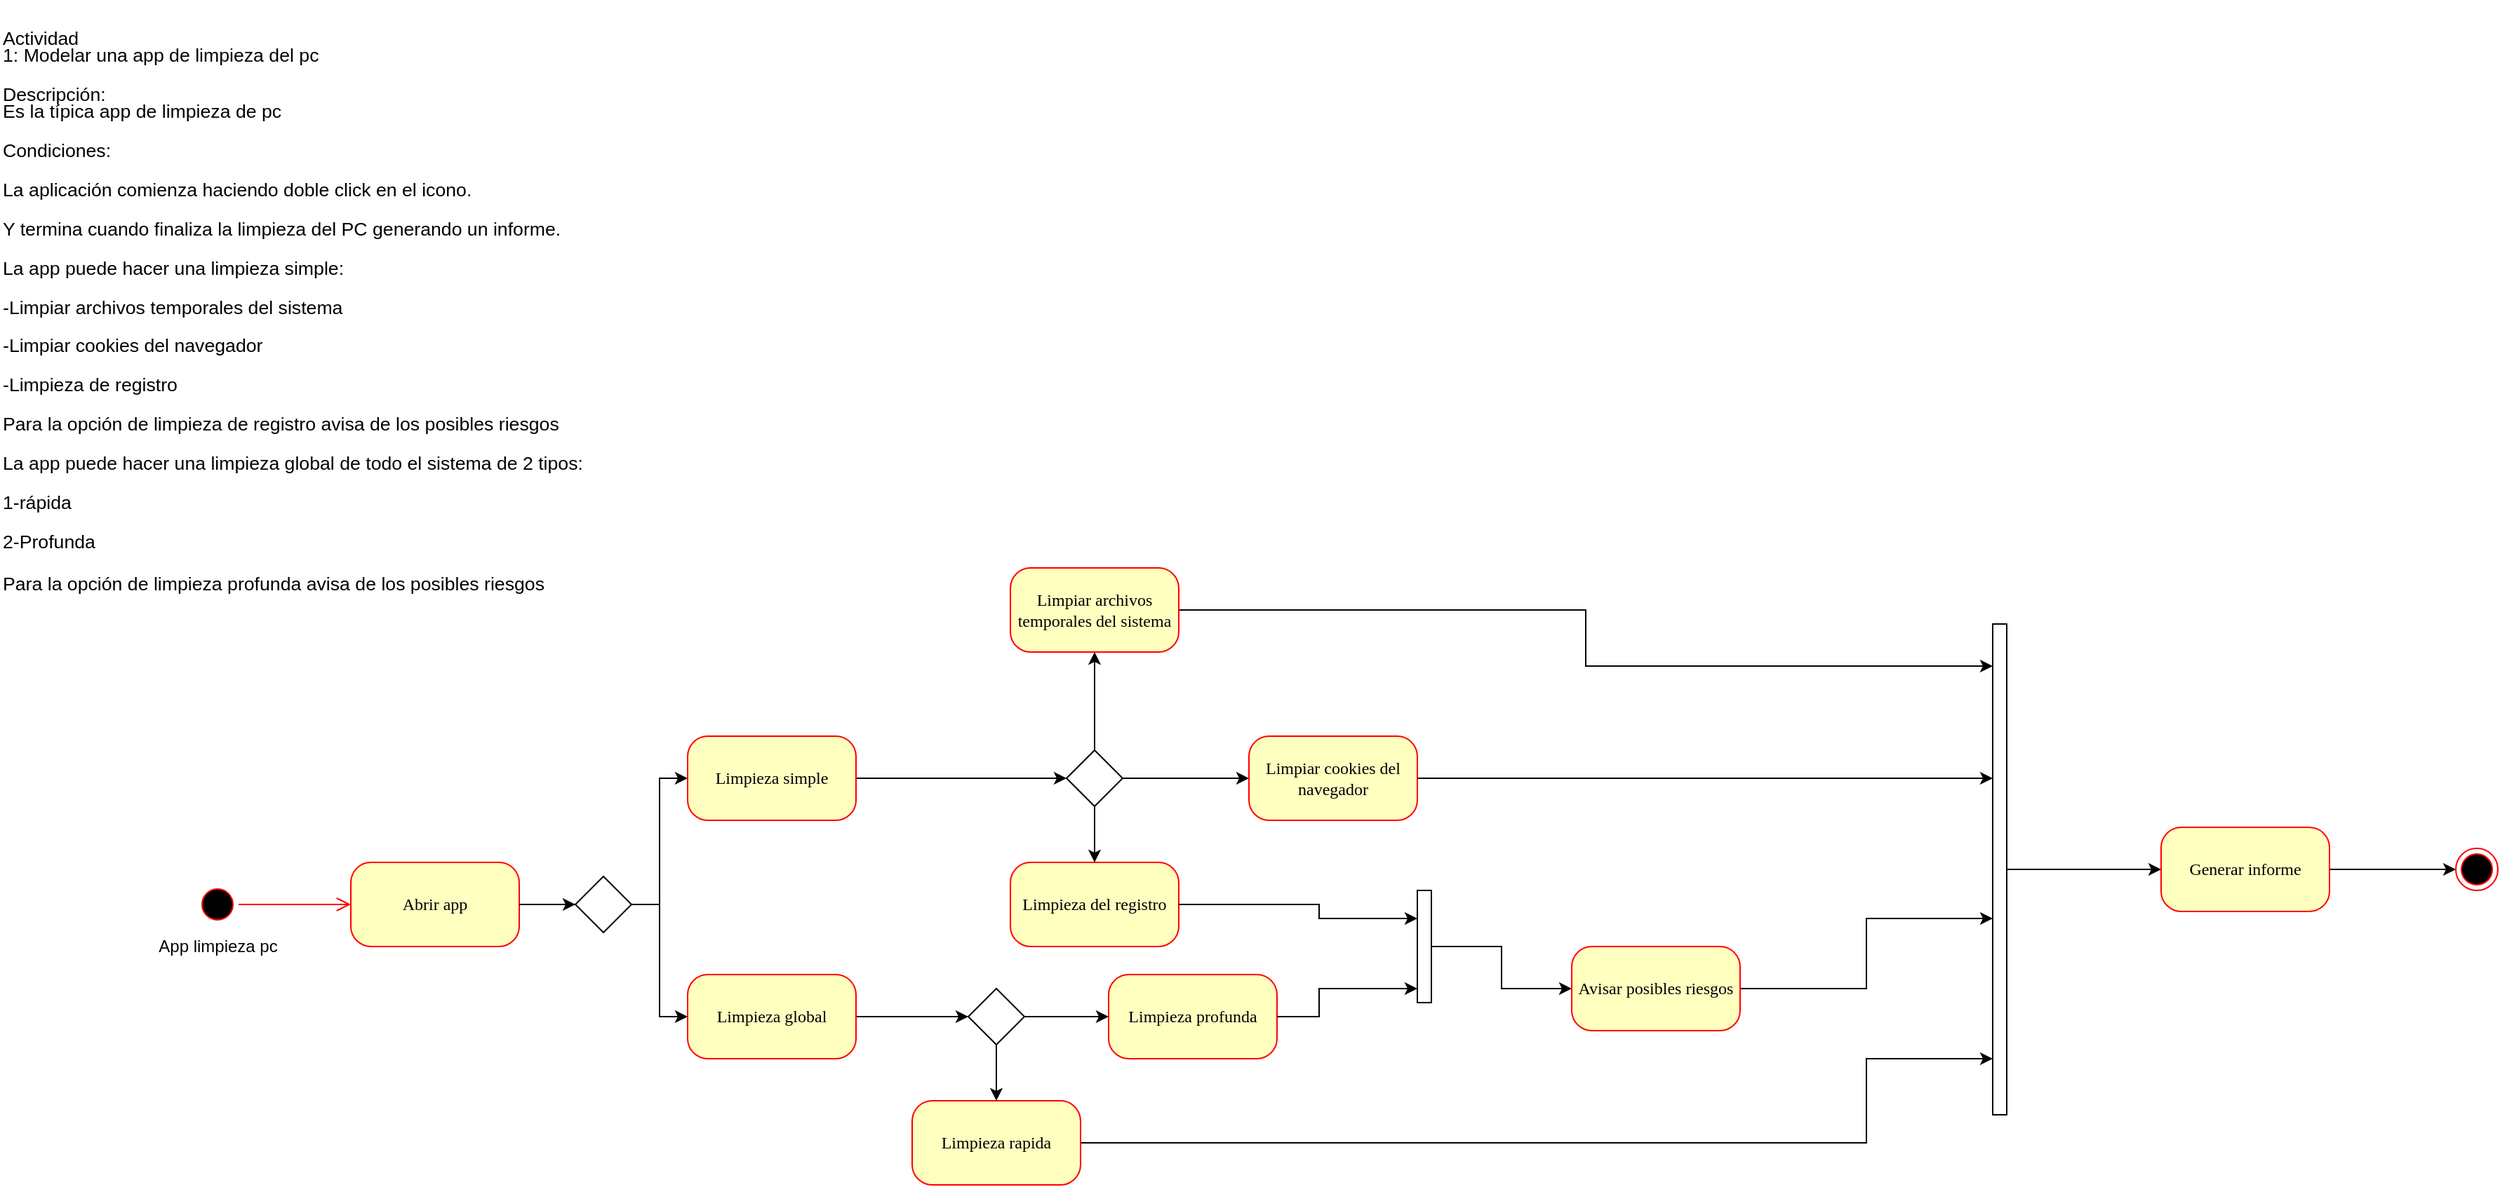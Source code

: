 <mxfile version="24.7.8">
  <diagram name="Page-1" id="58cdce13-f638-feb5-8d6f-7d28b1aa9fa0">
    <mxGraphModel dx="1909" dy="949" grid="1" gridSize="10" guides="1" tooltips="1" connect="1" arrows="1" fold="1" page="1" pageScale="1" pageWidth="1100" pageHeight="850" background="none" math="0" shadow="0">
      <root>
        <mxCell id="0" />
        <mxCell id="1" parent="0" />
        <mxCell id="382b91b5511bd0f7-1" value="" style="ellipse;html=1;shape=startState;fillColor=#000000;strokeColor=#ff0000;rounded=1;shadow=0;comic=0;labelBackgroundColor=none;fontFamily=Verdana;fontSize=12;fontColor=#000000;align=center;direction=south;" parent="1" vertex="1">
          <mxGeometry x="140" y="635" width="30" height="30" as="geometry" />
        </mxCell>
        <mxCell id="382b91b5511bd0f7-6" value="Abrir app" style="rounded=1;whiteSpace=wrap;html=1;arcSize=24;fillColor=#ffffc0;strokeColor=#ff0000;shadow=0;comic=0;labelBackgroundColor=none;fontFamily=Verdana;fontSize=12;fontColor=#000000;align=center;" parent="1" vertex="1">
          <mxGeometry x="250" y="620" width="120" height="60" as="geometry" />
        </mxCell>
        <mxCell id="2a3bc250acf0617d-9" style="edgeStyle=orthogonalEdgeStyle;html=1;labelBackgroundColor=none;endArrow=open;endSize=8;strokeColor=#ff0000;fontFamily=Verdana;fontSize=12;align=left;" parent="1" source="382b91b5511bd0f7-1" target="382b91b5511bd0f7-6" edge="1">
          <mxGeometry relative="1" as="geometry" />
        </mxCell>
        <mxCell id="7nyGHDJC-nnY08vi3dVh-1" value="&lt;p style=&quot;margin-top: 0.42cm; margin-bottom: 0.42cm; background: #ffffff; line-height: 100%&quot;&gt;&lt;font style=&quot;font-size: 10pt&quot;&gt;Actividad&lt;br&gt;1: Modelar una app de limpieza del pc&lt;/font&gt;&lt;/p&gt;&lt;p style=&quot;margin-top: 0.42cm; margin-bottom: 0.42cm; background: #ffffff; line-height: 100%&quot;&gt;&lt;font style=&quot;font-size: 10pt&quot;&gt;Descripción:&lt;br&gt;Es la típica app de limpieza de pc&lt;/font&gt;&lt;/p&gt;&lt;p style=&quot;margin-top: 0.42cm; margin-bottom: 0.42cm; background: #ffffff; line-height: 100%&quot;&gt;&lt;font style=&quot;font-size: 10pt&quot;&gt;Condiciones:&lt;/font&gt;&lt;/p&gt;&lt;p style=&quot;margin-top: 0.42cm; margin-bottom: 0.42cm; background: #ffffff; line-height: 100%&quot;&gt;&lt;font style=&quot;font-size: 10pt&quot;&gt;La aplicación comienza haciendo doble click en el icono.&lt;/font&gt;&lt;/p&gt;&lt;p style=&quot;margin-top: 0.42cm; margin-bottom: 0.42cm; background: #ffffff; line-height: 100%&quot;&gt;&lt;font style=&quot;font-size: 10pt&quot;&gt;Y termina cuando finaliza la limpieza del PC generando un informe.&lt;/font&gt;&lt;/p&gt;&lt;p style=&quot;margin-top: 0.42cm; margin-bottom: 0.42cm; background: #ffffff; line-height: 100%&quot;&gt;&lt;font style=&quot;font-size: 10pt&quot;&gt;La app puede hacer una limpieza simple:&lt;/font&gt;&lt;/p&gt;&lt;p style=&quot;margin-top: 0.42cm; margin-bottom: 0.42cm; background: #ffffff; line-height: 100%&quot;&gt;&lt;font style=&quot;font-size: 10pt&quot;&gt;-Limpiar archivos temporales del sistema&lt;/font&gt;&lt;/p&gt;&lt;p style=&quot;margin-top: 0.42cm; margin-bottom: 0.42cm; background: #ffffff; line-height: 100%&quot;&gt;&lt;font style=&quot;font-size: 10pt&quot;&gt;-Limpiar cookies del navegador&lt;/font&gt;&lt;/p&gt;&lt;p style=&quot;margin-top: 0.42cm; margin-bottom: 0.42cm; background: #ffffff; line-height: 100%&quot;&gt;&lt;font style=&quot;font-size: 10pt&quot;&gt;-Limpieza de registro&lt;/font&gt;&lt;/p&gt;&lt;p style=&quot;margin-top: 0.42cm; margin-bottom: 0.42cm; background: #ffffff; line-height: 100%&quot;&gt;&lt;font style=&quot;font-size: 10pt&quot;&gt;Para la opción de limpieza de registro avisa de los posibles riesgos&lt;/font&gt;&lt;/p&gt;&lt;p style=&quot;margin-top: 0.42cm; margin-bottom: 0.42cm; background: #ffffff; line-height: 100%&quot;&gt;&lt;font style=&quot;font-size: 10pt&quot;&gt;La app puede hacer una limpieza global de todo el sistema de 2 tipos:&lt;/font&gt;&lt;/p&gt;&lt;p style=&quot;margin-top: 0.42cm; margin-bottom: 0.42cm; background: #ffffff; line-height: 100%&quot;&gt;&lt;font style=&quot;font-size: 10pt&quot;&gt;1-rápida&lt;/font&gt;&lt;/p&gt;&lt;p style=&quot;margin-top: 0.42cm; margin-bottom: 0.42cm; background: #ffffff; line-height: 100%&quot;&gt;&lt;font style=&quot;font-size: 10pt&quot;&gt;2-Profunda&lt;/font&gt;&lt;/p&gt;&lt;p style=&quot;margin-bottom: 0cm; background: #ffffff&quot;&gt;&lt;font style=&quot;font-size: 10pt&quot;&gt;Para la opción de limpieza profunda avisa de los posibles riesgos&lt;/font&gt;&lt;/p&gt;" style="text;html=1;align=left;verticalAlign=middle;resizable=0;points=[];autosize=1;strokeColor=none;fillColor=none;" vertex="1" parent="1">
          <mxGeometry y="5" width="440" height="430" as="geometry" />
        </mxCell>
        <mxCell id="7nyGHDJC-nnY08vi3dVh-2" value="App limpieza pc" style="text;html=1;align=center;verticalAlign=middle;resizable=0;points=[];autosize=1;strokeColor=none;fillColor=none;" vertex="1" parent="1">
          <mxGeometry x="100" y="665" width="110" height="30" as="geometry" />
        </mxCell>
        <mxCell id="7nyGHDJC-nnY08vi3dVh-14" value="" style="edgeStyle=orthogonalEdgeStyle;rounded=0;orthogonalLoop=1;jettySize=auto;html=1;" edge="1" parent="1" source="7nyGHDJC-nnY08vi3dVh-4" target="7nyGHDJC-nnY08vi3dVh-13">
          <mxGeometry relative="1" as="geometry" />
        </mxCell>
        <mxCell id="7nyGHDJC-nnY08vi3dVh-4" value="Limpieza simple" style="rounded=1;whiteSpace=wrap;html=1;arcSize=24;fillColor=#ffffc0;strokeColor=#ff0000;shadow=0;comic=0;labelBackgroundColor=none;fontFamily=Verdana;fontSize=12;fontColor=#000000;align=center;" vertex="1" parent="1">
          <mxGeometry x="490" y="530" width="120" height="60" as="geometry" />
        </mxCell>
        <mxCell id="7nyGHDJC-nnY08vi3dVh-24" value="" style="edgeStyle=orthogonalEdgeStyle;rounded=0;orthogonalLoop=1;jettySize=auto;html=1;" edge="1" parent="1" source="7nyGHDJC-nnY08vi3dVh-5" target="7nyGHDJC-nnY08vi3dVh-23">
          <mxGeometry relative="1" as="geometry" />
        </mxCell>
        <mxCell id="7nyGHDJC-nnY08vi3dVh-5" value="Limpieza global" style="rounded=1;whiteSpace=wrap;html=1;arcSize=24;fillColor=#ffffc0;strokeColor=#ff0000;shadow=0;comic=0;labelBackgroundColor=none;fontFamily=Verdana;fontSize=12;fontColor=#000000;align=center;" vertex="1" parent="1">
          <mxGeometry x="490" y="700" width="120" height="60" as="geometry" />
        </mxCell>
        <mxCell id="7nyGHDJC-nnY08vi3dVh-9" style="edgeStyle=orthogonalEdgeStyle;rounded=0;orthogonalLoop=1;jettySize=auto;html=1;curved=0;entryX=0;entryY=0.5;entryDx=0;entryDy=0;exitX=1;exitY=0.5;exitDx=0;exitDy=0;" edge="1" parent="1" source="7nyGHDJC-nnY08vi3dVh-11" target="7nyGHDJC-nnY08vi3dVh-4">
          <mxGeometry relative="1" as="geometry">
            <mxPoint x="440" y="650" as="sourcePoint" />
          </mxGeometry>
        </mxCell>
        <mxCell id="7nyGHDJC-nnY08vi3dVh-10" style="edgeStyle=orthogonalEdgeStyle;rounded=0;orthogonalLoop=1;jettySize=auto;html=1;curved=0;entryX=0;entryY=0.5;entryDx=0;entryDy=0;exitX=1;exitY=0.5;exitDx=0;exitDy=0;" edge="1" parent="1" source="7nyGHDJC-nnY08vi3dVh-11" target="7nyGHDJC-nnY08vi3dVh-5">
          <mxGeometry relative="1" as="geometry">
            <mxPoint x="440" y="650" as="sourcePoint" />
          </mxGeometry>
        </mxCell>
        <mxCell id="7nyGHDJC-nnY08vi3dVh-12" value="" style="edgeStyle=orthogonalEdgeStyle;rounded=0;orthogonalLoop=1;jettySize=auto;html=1;" edge="1" parent="1" source="382b91b5511bd0f7-6" target="7nyGHDJC-nnY08vi3dVh-11">
          <mxGeometry relative="1" as="geometry">
            <mxPoint x="370" y="650" as="sourcePoint" />
            <mxPoint x="430" y="650" as="targetPoint" />
          </mxGeometry>
        </mxCell>
        <mxCell id="7nyGHDJC-nnY08vi3dVh-11" value="" style="rhombus;whiteSpace=wrap;html=1;" vertex="1" parent="1">
          <mxGeometry x="410" y="630" width="40" height="40" as="geometry" />
        </mxCell>
        <mxCell id="7nyGHDJC-nnY08vi3dVh-16" value="" style="edgeStyle=orthogonalEdgeStyle;rounded=0;orthogonalLoop=1;jettySize=auto;html=1;" edge="1" parent="1" source="7nyGHDJC-nnY08vi3dVh-13" target="7nyGHDJC-nnY08vi3dVh-15">
          <mxGeometry relative="1" as="geometry" />
        </mxCell>
        <mxCell id="7nyGHDJC-nnY08vi3dVh-18" value="" style="edgeStyle=orthogonalEdgeStyle;rounded=0;orthogonalLoop=1;jettySize=auto;html=1;" edge="1" parent="1" source="7nyGHDJC-nnY08vi3dVh-13" target="7nyGHDJC-nnY08vi3dVh-17">
          <mxGeometry relative="1" as="geometry" />
        </mxCell>
        <mxCell id="7nyGHDJC-nnY08vi3dVh-20" value="" style="edgeStyle=orthogonalEdgeStyle;rounded=0;orthogonalLoop=1;jettySize=auto;html=1;" edge="1" parent="1" source="7nyGHDJC-nnY08vi3dVh-13" target="7nyGHDJC-nnY08vi3dVh-19">
          <mxGeometry relative="1" as="geometry" />
        </mxCell>
        <mxCell id="7nyGHDJC-nnY08vi3dVh-13" value="" style="rhombus;whiteSpace=wrap;html=1;" vertex="1" parent="1">
          <mxGeometry x="760" y="540" width="40" height="40" as="geometry" />
        </mxCell>
        <mxCell id="7nyGHDJC-nnY08vi3dVh-37" style="edgeStyle=orthogonalEdgeStyle;rounded=0;orthogonalLoop=1;jettySize=auto;html=1;" edge="1" parent="1" source="7nyGHDJC-nnY08vi3dVh-15" target="7nyGHDJC-nnY08vi3dVh-38">
          <mxGeometry relative="1" as="geometry">
            <mxPoint x="1320" y="440" as="targetPoint" />
            <Array as="points">
              <mxPoint x="1130" y="440" />
              <mxPoint x="1130" y="480" />
            </Array>
          </mxGeometry>
        </mxCell>
        <mxCell id="7nyGHDJC-nnY08vi3dVh-15" value="Limpiar archivos temporales del sistema" style="rounded=1;whiteSpace=wrap;html=1;arcSize=24;fillColor=#ffffc0;strokeColor=#ff0000;shadow=0;comic=0;labelBackgroundColor=none;fontFamily=Verdana;fontSize=12;fontColor=#000000;align=center;" vertex="1" parent="1">
          <mxGeometry x="720" y="410" width="120" height="60" as="geometry" />
        </mxCell>
        <mxCell id="7nyGHDJC-nnY08vi3dVh-36" style="edgeStyle=orthogonalEdgeStyle;rounded=0;orthogonalLoop=1;jettySize=auto;html=1;" edge="1" parent="1" source="7nyGHDJC-nnY08vi3dVh-17" target="7nyGHDJC-nnY08vi3dVh-38">
          <mxGeometry relative="1" as="geometry">
            <mxPoint x="1330" y="560" as="targetPoint" />
            <Array as="points">
              <mxPoint x="1310" y="560" />
              <mxPoint x="1310" y="560" />
            </Array>
          </mxGeometry>
        </mxCell>
        <mxCell id="7nyGHDJC-nnY08vi3dVh-17" value="Limpiar cookies del navegador" style="rounded=1;whiteSpace=wrap;html=1;arcSize=24;fillColor=#ffffc0;strokeColor=#ff0000;shadow=0;comic=0;labelBackgroundColor=none;fontFamily=Verdana;fontSize=12;fontColor=#000000;align=center;" vertex="1" parent="1">
          <mxGeometry x="890" y="530" width="120" height="60" as="geometry" />
        </mxCell>
        <mxCell id="7nyGHDJC-nnY08vi3dVh-22" value="" style="edgeStyle=orthogonalEdgeStyle;rounded=0;orthogonalLoop=1;jettySize=auto;html=1;" edge="1" parent="1" source="7nyGHDJC-nnY08vi3dVh-32" target="7nyGHDJC-nnY08vi3dVh-21">
          <mxGeometry relative="1" as="geometry" />
        </mxCell>
        <mxCell id="7nyGHDJC-nnY08vi3dVh-19" value="Limpieza del registro" style="rounded=1;whiteSpace=wrap;html=1;arcSize=24;fillColor=#ffffc0;strokeColor=#ff0000;shadow=0;comic=0;labelBackgroundColor=none;fontFamily=Verdana;fontSize=12;fontColor=#000000;align=center;" vertex="1" parent="1">
          <mxGeometry x="720" y="620" width="120" height="60" as="geometry" />
        </mxCell>
        <mxCell id="7nyGHDJC-nnY08vi3dVh-34" style="edgeStyle=orthogonalEdgeStyle;rounded=0;orthogonalLoop=1;jettySize=auto;html=1;" edge="1" parent="1" source="7nyGHDJC-nnY08vi3dVh-21" target="7nyGHDJC-nnY08vi3dVh-38">
          <mxGeometry relative="1" as="geometry">
            <mxPoint x="1340" y="710" as="targetPoint" />
            <Array as="points">
              <mxPoint x="1330" y="710" />
              <mxPoint x="1330" y="660" />
            </Array>
          </mxGeometry>
        </mxCell>
        <mxCell id="7nyGHDJC-nnY08vi3dVh-21" value="Avisar posibles riesgos" style="rounded=1;whiteSpace=wrap;html=1;arcSize=24;fillColor=#ffffc0;strokeColor=#ff0000;shadow=0;comic=0;labelBackgroundColor=none;fontFamily=Verdana;fontSize=12;fontColor=#000000;align=center;" vertex="1" parent="1">
          <mxGeometry x="1120" y="680" width="120" height="60" as="geometry" />
        </mxCell>
        <mxCell id="7nyGHDJC-nnY08vi3dVh-26" value="" style="edgeStyle=orthogonalEdgeStyle;rounded=0;orthogonalLoop=1;jettySize=auto;html=1;" edge="1" parent="1" source="7nyGHDJC-nnY08vi3dVh-23" target="7nyGHDJC-nnY08vi3dVh-25">
          <mxGeometry relative="1" as="geometry" />
        </mxCell>
        <mxCell id="7nyGHDJC-nnY08vi3dVh-28" value="" style="edgeStyle=orthogonalEdgeStyle;rounded=0;orthogonalLoop=1;jettySize=auto;html=1;" edge="1" parent="1" source="7nyGHDJC-nnY08vi3dVh-23" target="7nyGHDJC-nnY08vi3dVh-27">
          <mxGeometry relative="1" as="geometry" />
        </mxCell>
        <mxCell id="7nyGHDJC-nnY08vi3dVh-23" value="" style="rhombus;whiteSpace=wrap;html=1;" vertex="1" parent="1">
          <mxGeometry x="690" y="710" width="40" height="40" as="geometry" />
        </mxCell>
        <mxCell id="7nyGHDJC-nnY08vi3dVh-25" value="Limpieza profunda" style="rounded=1;whiteSpace=wrap;html=1;arcSize=24;fillColor=#ffffc0;strokeColor=#ff0000;shadow=0;comic=0;labelBackgroundColor=none;fontFamily=Verdana;fontSize=12;fontColor=#000000;align=center;" vertex="1" parent="1">
          <mxGeometry x="790" y="700" width="120" height="60" as="geometry" />
        </mxCell>
        <mxCell id="7nyGHDJC-nnY08vi3dVh-33" style="edgeStyle=orthogonalEdgeStyle;rounded=0;orthogonalLoop=1;jettySize=auto;html=1;exitX=1;exitY=0.5;exitDx=0;exitDy=0;" edge="1" parent="1" source="7nyGHDJC-nnY08vi3dVh-25" target="7nyGHDJC-nnY08vi3dVh-32">
          <mxGeometry relative="1" as="geometry">
            <Array as="points">
              <mxPoint x="940" y="730" />
              <mxPoint x="940" y="710" />
            </Array>
          </mxGeometry>
        </mxCell>
        <mxCell id="7nyGHDJC-nnY08vi3dVh-35" style="edgeStyle=orthogonalEdgeStyle;rounded=0;orthogonalLoop=1;jettySize=auto;html=1;" edge="1" parent="1" source="7nyGHDJC-nnY08vi3dVh-27" target="7nyGHDJC-nnY08vi3dVh-38">
          <mxGeometry relative="1" as="geometry">
            <mxPoint x="1340" y="820.0" as="targetPoint" />
            <Array as="points">
              <mxPoint x="1330" y="820" />
              <mxPoint x="1330" y="760" />
            </Array>
          </mxGeometry>
        </mxCell>
        <mxCell id="7nyGHDJC-nnY08vi3dVh-27" value="Limpieza rapida" style="rounded=1;whiteSpace=wrap;html=1;arcSize=24;fillColor=#ffffc0;strokeColor=#ff0000;shadow=0;comic=0;labelBackgroundColor=none;fontFamily=Verdana;fontSize=12;fontColor=#000000;align=center;" vertex="1" parent="1">
          <mxGeometry x="650" y="790" width="120" height="60" as="geometry" />
        </mxCell>
        <mxCell id="7nyGHDJC-nnY08vi3dVh-31" value="" style="edgeStyle=orthogonalEdgeStyle;rounded=0;orthogonalLoop=1;jettySize=auto;html=1;" edge="1" parent="1" source="7nyGHDJC-nnY08vi3dVh-19" target="7nyGHDJC-nnY08vi3dVh-32">
          <mxGeometry relative="1" as="geometry">
            <mxPoint x="840" y="650" as="sourcePoint" />
            <mxPoint x="1080" y="650" as="targetPoint" />
            <Array as="points">
              <mxPoint x="940" y="650" />
              <mxPoint x="940" y="660" />
            </Array>
          </mxGeometry>
        </mxCell>
        <mxCell id="7nyGHDJC-nnY08vi3dVh-32" value="" style="html=1;points=[[0,0,0,0,5],[0,1,0,0,-5],[1,0,0,0,5],[1,1,0,0,-5]];perimeter=orthogonalPerimeter;outlineConnect=0;targetShapes=umlLifeline;portConstraint=eastwest;newEdgeStyle={&quot;curved&quot;:0,&quot;rounded&quot;:0};" vertex="1" parent="1">
          <mxGeometry x="1010" y="640" width="10" height="80" as="geometry" />
        </mxCell>
        <mxCell id="7nyGHDJC-nnY08vi3dVh-39" style="edgeStyle=orthogonalEdgeStyle;rounded=0;orthogonalLoop=1;jettySize=auto;html=1;curved=0;" edge="1" parent="1" source="7nyGHDJC-nnY08vi3dVh-38" target="7nyGHDJC-nnY08vi3dVh-40">
          <mxGeometry relative="1" as="geometry">
            <mxPoint x="1580" y="625" as="targetPoint" />
          </mxGeometry>
        </mxCell>
        <mxCell id="7nyGHDJC-nnY08vi3dVh-38" value="" style="html=1;points=[[0,0,0,0,5],[0,1,0,0,-5],[1,0,0,0,5],[1,1,0,0,-5]];perimeter=orthogonalPerimeter;outlineConnect=0;targetShapes=umlLifeline;portConstraint=eastwest;newEdgeStyle={&quot;curved&quot;:0,&quot;rounded&quot;:0};" vertex="1" parent="1">
          <mxGeometry x="1420" y="450" width="10" height="350" as="geometry" />
        </mxCell>
        <mxCell id="7nyGHDJC-nnY08vi3dVh-42" style="edgeStyle=orthogonalEdgeStyle;rounded=0;orthogonalLoop=1;jettySize=auto;html=1;" edge="1" parent="1" source="7nyGHDJC-nnY08vi3dVh-40" target="7nyGHDJC-nnY08vi3dVh-41">
          <mxGeometry relative="1" as="geometry" />
        </mxCell>
        <mxCell id="7nyGHDJC-nnY08vi3dVh-40" value="Generar informe" style="rounded=1;whiteSpace=wrap;html=1;arcSize=24;fillColor=#ffffc0;strokeColor=#ff0000;shadow=0;comic=0;labelBackgroundColor=none;fontFamily=Verdana;fontSize=12;fontColor=#000000;align=center;" vertex="1" parent="1">
          <mxGeometry x="1540" y="595" width="120" height="60" as="geometry" />
        </mxCell>
        <mxCell id="7nyGHDJC-nnY08vi3dVh-41" value="" style="ellipse;html=1;shape=endState;fillColor=#000000;strokeColor=#ff0000;" vertex="1" parent="1">
          <mxGeometry x="1750" y="610" width="30" height="30" as="geometry" />
        </mxCell>
      </root>
    </mxGraphModel>
  </diagram>
</mxfile>
